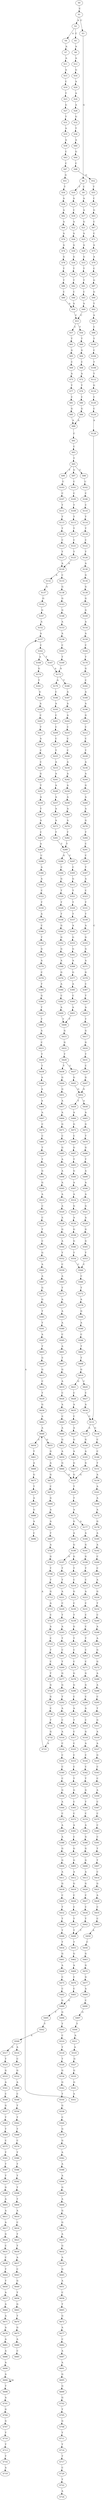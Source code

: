 strict digraph  {
	S0 -> S1 [ label = C ];
	S1 -> S2 [ label = A ];
	S1 -> S3 [ label = C ];
	S2 -> S4 [ label = A ];
	S2 -> S5 [ label = C ];
	S3 -> S6 [ label = G ];
	S4 -> S7 [ label = A ];
	S5 -> S8 [ label = A ];
	S6 -> S9 [ label = C ];
	S6 -> S10 [ label = T ];
	S7 -> S11 [ label = A ];
	S8 -> S12 [ label = A ];
	S9 -> S13 [ label = A ];
	S10 -> S14 [ label = A ];
	S11 -> S15 [ label = A ];
	S12 -> S16 [ label = G ];
	S13 -> S17 [ label = A ];
	S14 -> S18 [ label = C ];
	S15 -> S19 [ label = C ];
	S16 -> S20 [ label = A ];
	S17 -> S21 [ label = G ];
	S18 -> S22 [ label = A ];
	S19 -> S23 [ label = T ];
	S20 -> S24 [ label = A ];
	S21 -> S25 [ label = A ];
	S22 -> S26 [ label = A ];
	S23 -> S27 [ label = G ];
	S24 -> S28 [ label = A ];
	S25 -> S29 [ label = A ];
	S26 -> S30 [ label = A ];
	S27 -> S31 [ label = T ];
	S28 -> S32 [ label = G ];
	S29 -> S33 [ label = G ];
	S30 -> S34 [ label = G ];
	S31 -> S35 [ label = A ];
	S32 -> S36 [ label = T ];
	S33 -> S37 [ label = T ];
	S34 -> S38 [ label = T ];
	S35 -> S39 [ label = A ];
	S36 -> S40 [ label = A ];
	S37 -> S41 [ label = T ];
	S38 -> S42 [ label = T ];
	S39 -> S43 [ label = C ];
	S40 -> S44 [ label = G ];
	S41 -> S45 [ label = C ];
	S42 -> S46 [ label = C ];
	S43 -> S47 [ label = C ];
	S44 -> S48 [ label = C ];
	S45 -> S49 [ label = A ];
	S46 -> S50 [ label = A ];
	S47 -> S51 [ label = G ];
	S48 -> S52 [ label = G ];
	S49 -> S53 [ label = C ];
	S50 -> S53 [ label = C ];
	S51 -> S54 [ label = T ];
	S52 -> S55 [ label = T ];
	S53 -> S56 [ label = T ];
	S53 -> S57 [ label = C ];
	S54 -> S58 [ label = A ];
	S55 -> S59 [ label = C ];
	S56 -> S60 [ label = T ];
	S57 -> S61 [ label = T ];
	S58 -> S62 [ label = A ];
	S59 -> S63 [ label = G ];
	S60 -> S64 [ label = G ];
	S61 -> S65 [ label = G ];
	S62 -> S66 [ label = A ];
	S63 -> S67 [ label = C ];
	S64 -> S68 [ label = C ];
	S65 -> S69 [ label = C ];
	S66 -> S70 [ label = A ];
	S67 -> S71 [ label = C ];
	S68 -> S72 [ label = A ];
	S69 -> S73 [ label = A ];
	S70 -> S74 [ label = A ];
	S71 -> S75 [ label = A ];
	S72 -> S76 [ label = T ];
	S73 -> S77 [ label = T ];
	S74 -> S78 [ label = G ];
	S75 -> S79 [ label = A ];
	S76 -> S80 [ label = C ];
	S77 -> S81 [ label = C ];
	S78 -> S82 [ label = T ];
	S79 -> S83 [ label = C ];
	S80 -> S84 [ label = G ];
	S81 -> S85 [ label = G ];
	S82 -> S86 [ label = T ];
	S83 -> S87 [ label = G ];
	S84 -> S88 [ label = A ];
	S85 -> S88 [ label = A ];
	S86 -> S89 [ label = C ];
	S87 -> S90 [ label = G ];
	S88 -> S91 [ label = C ];
	S89 -> S50 [ label = A ];
	S90 -> S92 [ label = T ];
	S91 -> S93 [ label = C ];
	S92 -> S94 [ label = A ];
	S93 -> S95 [ label = T ];
	S94 -> S96 [ label = C ];
	S95 -> S97 [ label = G ];
	S95 -> S98 [ label = C ];
	S95 -> S99 [ label = T ];
	S96 -> S100 [ label = T ];
	S97 -> S101 [ label = C ];
	S98 -> S102 [ label = C ];
	S99 -> S103 [ label = C ];
	S100 -> S104 [ label = C ];
	S101 -> S105 [ label = C ];
	S102 -> S106 [ label = C ];
	S103 -> S107 [ label = C ];
	S104 -> S108 [ label = T ];
	S105 -> S109 [ label = T ];
	S106 -> S110 [ label = C ];
	S107 -> S111 [ label = T ];
	S108 -> S112 [ label = T ];
	S109 -> S113 [ label = T ];
	S110 -> S114 [ label = T ];
	S111 -> S115 [ label = T ];
	S112 -> S116 [ label = G ];
	S113 -> S117 [ label = T ];
	S114 -> S118 [ label = T ];
	S115 -> S119 [ label = T ];
	S116 -> S120 [ label = C ];
	S117 -> S121 [ label = C ];
	S118 -> S122 [ label = C ];
	S119 -> S123 [ label = C ];
	S120 -> S124 [ label = C ];
	S121 -> S125 [ label = T ];
	S122 -> S126 [ label = T ];
	S123 -> S127 [ label = T ];
	S124 -> S128 [ label = A ];
	S125 -> S129 [ label = A ];
	S126 -> S130 [ label = A ];
	S127 -> S129 [ label = A ];
	S128 -> S131 [ label = C ];
	S129 -> S132 [ label = A ];
	S129 -> S133 [ label = C ];
	S130 -> S134 [ label = G ];
	S131 -> S135 [ label = A ];
	S131 -> S136 [ label = G ];
	S132 -> S137 [ label = G ];
	S133 -> S138 [ label = G ];
	S134 -> S139 [ label = G ];
	S135 -> S140 [ label = G ];
	S136 -> S141 [ label = C ];
	S137 -> S142 [ label = G ];
	S138 -> S143 [ label = G ];
	S139 -> S144 [ label = G ];
	S140 -> S145 [ label = A ];
	S141 -> S146 [ label = C ];
	S142 -> S147 [ label = G ];
	S143 -> S148 [ label = G ];
	S144 -> S149 [ label = G ];
	S145 -> S150 [ label = G ];
	S146 -> S151 [ label = T ];
	S147 -> S152 [ label = A ];
	S148 -> S153 [ label = A ];
	S149 -> S154 [ label = A ];
	S150 -> S155 [ label = G ];
	S151 -> S156 [ label = A ];
	S152 -> S157 [ label = A ];
	S153 -> S158 [ label = A ];
	S154 -> S159 [ label = A ];
	S155 -> S160 [ label = T ];
	S156 -> S161 [ label = A ];
	S157 -> S162 [ label = C ];
	S158 -> S163 [ label = C ];
	S159 -> S164 [ label = C ];
	S160 -> S165 [ label = T ];
	S161 -> S166 [ label = A ];
	S162 -> S167 [ label = T ];
	S162 -> S168 [ label = A ];
	S163 -> S169 [ label = T ];
	S164 -> S170 [ label = T ];
	S165 -> S171 [ label = A ];
	S166 -> S172 [ label = A ];
	S167 -> S173 [ label = A ];
	S168 -> S174 [ label = G ];
	S169 -> S173 [ label = A ];
	S170 -> S175 [ label = G ];
	S171 -> S176 [ label = G ];
	S171 -> S177 [ label = A ];
	S172 -> S178 [ label = G ];
	S173 -> S179 [ label = A ];
	S173 -> S180 [ label = T ];
	S174 -> S181 [ label = T ];
	S175 -> S182 [ label = C ];
	S176 -> S183 [ label = A ];
	S177 -> S184 [ label = A ];
	S178 -> S185 [ label = A ];
	S179 -> S186 [ label = C ];
	S180 -> S187 [ label = A ];
	S181 -> S188 [ label = G ];
	S182 -> S189 [ label = A ];
	S183 -> S190 [ label = G ];
	S184 -> S191 [ label = G ];
	S185 -> S192 [ label = A ];
	S186 -> S193 [ label = A ];
	S187 -> S194 [ label = A ];
	S188 -> S195 [ label = A ];
	S189 -> S196 [ label = A ];
	S190 -> S197 [ label = A ];
	S190 -> S198 [ label = G ];
	S191 -> S199 [ label = G ];
	S192 -> S200 [ label = C ];
	S193 -> S201 [ label = C ];
	S194 -> S202 [ label = A ];
	S195 -> S203 [ label = C ];
	S196 -> S204 [ label = G ];
	S197 -> S205 [ label = T ];
	S198 -> S206 [ label = T ];
	S199 -> S207 [ label = T ];
	S200 -> S208 [ label = C ];
	S201 -> S209 [ label = C ];
	S202 -> S210 [ label = C ];
	S203 -> S211 [ label = T ];
	S204 -> S212 [ label = C ];
	S205 -> S213 [ label = T ];
	S206 -> S214 [ label = C ];
	S207 -> S215 [ label = C ];
	S208 -> S216 [ label = A ];
	S209 -> S217 [ label = C ];
	S210 -> S218 [ label = C ];
	S211 -> S219 [ label = A ];
	S212 -> S220 [ label = C ];
	S213 -> S221 [ label = A ];
	S214 -> S222 [ label = G ];
	S215 -> S223 [ label = A ];
	S216 -> S224 [ label = G ];
	S217 -> S225 [ label = T ];
	S218 -> S226 [ label = C ];
	S219 -> S227 [ label = C ];
	S220 -> S228 [ label = T ];
	S221 -> S229 [ label = C ];
	S222 -> S230 [ label = C ];
	S223 -> S231 [ label = C ];
	S224 -> S232 [ label = T ];
	S225 -> S233 [ label = A ];
	S226 -> S234 [ label = A ];
	S227 -> S235 [ label = C ];
	S228 -> S236 [ label = A ];
	S229 -> S237 [ label = T ];
	S230 -> S238 [ label = T ];
	S231 -> S239 [ label = C ];
	S232 -> S240 [ label = C ];
	S233 -> S241 [ label = A ];
	S234 -> S242 [ label = A ];
	S235 -> S243 [ label = G ];
	S236 -> S244 [ label = A ];
	S237 -> S245 [ label = A ];
	S238 -> S246 [ label = G ];
	S239 -> S247 [ label = C ];
	S240 -> S248 [ label = A ];
	S241 -> S249 [ label = A ];
	S242 -> S250 [ label = A ];
	S243 -> S251 [ label = T ];
	S244 -> S252 [ label = G ];
	S245 -> S253 [ label = T ];
	S246 -> S254 [ label = T ];
	S247 -> S255 [ label = T ];
	S248 -> S256 [ label = A ];
	S249 -> S257 [ label = A ];
	S250 -> S258 [ label = A ];
	S251 -> S259 [ label = A ];
	S252 -> S260 [ label = A ];
	S253 -> S261 [ label = C ];
	S254 -> S262 [ label = C ];
	S255 -> S263 [ label = C ];
	S256 -> S264 [ label = G ];
	S257 -> S265 [ label = A ];
	S258 -> S266 [ label = A ];
	S259 -> S267 [ label = T ];
	S260 -> S268 [ label = A ];
	S261 -> S269 [ label = T ];
	S262 -> S270 [ label = C ];
	S263 -> S271 [ label = C ];
	S264 -> S272 [ label = G ];
	S265 -> S273 [ label = A ];
	S266 -> S274 [ label = A ];
	S267 -> S275 [ label = A ];
	S268 -> S276 [ label = G ];
	S269 -> S277 [ label = G ];
	S270 -> S278 [ label = G ];
	S271 -> S279 [ label = G ];
	S272 -> S280 [ label = A ];
	S273 -> S281 [ label = T ];
	S274 -> S282 [ label = T ];
	S275 -> S283 [ label = C ];
	S276 -> S284 [ label = T ];
	S277 -> S285 [ label = G ];
	S278 -> S286 [ label = G ];
	S279 -> S287 [ label = G ];
	S280 -> S288 [ label = A ];
	S281 -> S289 [ label = T ];
	S282 -> S289 [ label = T ];
	S283 -> S290 [ label = A ];
	S284 -> S291 [ label = C ];
	S285 -> S292 [ label = T ];
	S286 -> S293 [ label = C ];
	S287 -> S294 [ label = C ];
	S288 -> S295 [ label = C ];
	S289 -> S296 [ label = G ];
	S289 -> S297 [ label = C ];
	S290 -> S298 [ label = C ];
	S291 -> S299 [ label = C ];
	S292 -> S300 [ label = A ];
	S293 -> S301 [ label = A ];
	S294 -> S302 [ label = A ];
	S295 -> S303 [ label = T ];
	S296 -> S304 [ label = C ];
	S297 -> S305 [ label = C ];
	S298 -> S306 [ label = A ];
	S299 -> S307 [ label = T ];
	S300 -> S308 [ label = C ];
	S301 -> S309 [ label = T ];
	S302 -> S310 [ label = C ];
	S303 -> S311 [ label = G ];
	S304 -> S312 [ label = G ];
	S305 -> S313 [ label = G ];
	S306 -> S314 [ label = A ];
	S307 -> S315 [ label = A ];
	S308 -> S316 [ label = A ];
	S309 -> S317 [ label = C ];
	S310 -> S318 [ label = G ];
	S311 -> S319 [ label = A ];
	S312 -> S320 [ label = T ];
	S313 -> S321 [ label = T ];
	S314 -> S322 [ label = C ];
	S315 -> S323 [ label = C ];
	S316 -> S324 [ label = C ];
	S317 -> S325 [ label = C ];
	S318 -> S326 [ label = A ];
	S319 -> S327 [ label = A ];
	S320 -> S328 [ label = T ];
	S321 -> S329 [ label = T ];
	S322 -> S330 [ label = T ];
	S323 -> S331 [ label = T ];
	S324 -> S332 [ label = C ];
	S325 -> S333 [ label = C ];
	S326 -> S334 [ label = C ];
	S327 -> S335 [ label = G ];
	S328 -> S336 [ label = T ];
	S329 -> S337 [ label = T ];
	S330 -> S338 [ label = A ];
	S331 -> S339 [ label = T ];
	S332 -> S340 [ label = C ];
	S333 -> S341 [ label = C ];
	S334 -> S342 [ label = C ];
	S335 -> S343 [ label = C ];
	S336 -> S344 [ label = G ];
	S337 -> S345 [ label = A ];
	S338 -> S346 [ label = C ];
	S339 -> S347 [ label = A ];
	S340 -> S348 [ label = C ];
	S341 -> S349 [ label = T ];
	S342 -> S350 [ label = T ];
	S343 -> S351 [ label = C ];
	S344 -> S352 [ label = G ];
	S345 -> S353 [ label = G ];
	S346 -> S354 [ label = T ];
	S347 -> S355 [ label = G ];
	S348 -> S356 [ label = G ];
	S349 -> S357 [ label = G ];
	S350 -> S358 [ label = G ];
	S351 -> S359 [ label = A ];
	S352 -> S360 [ label = G ];
	S353 -> S361 [ label = G ];
	S354 -> S362 [ label = G ];
	S355 -> S363 [ label = G ];
	S356 -> S364 [ label = A ];
	S357 -> S365 [ label = C ];
	S358 -> S366 [ label = T ];
	S359 -> S367 [ label = C ];
	S360 -> S368 [ label = A ];
	S361 -> S369 [ label = A ];
	S362 -> S370 [ label = A ];
	S363 -> S371 [ label = A ];
	S364 -> S372 [ label = C ];
	S365 -> S373 [ label = C ];
	S366 -> S374 [ label = C ];
	S367 -> S375 [ label = C ];
	S368 -> S376 [ label = G ];
	S369 -> S377 [ label = G ];
	S370 -> S378 [ label = C ];
	S371 -> S379 [ label = G ];
	S372 -> S380 [ label = A ];
	S373 -> S381 [ label = A ];
	S374 -> S382 [ label = A ];
	S375 -> S383 [ label = C ];
	S376 -> S384 [ label = A ];
	S377 -> S385 [ label = A ];
	S378 -> S386 [ label = T ];
	S379 -> S387 [ label = C ];
	S380 -> S388 [ label = A ];
	S381 -> S389 [ label = C ];
	S382 -> S390 [ label = G ];
	S383 -> S391 [ label = C ];
	S384 -> S392 [ label = C ];
	S385 -> S393 [ label = C ];
	S386 -> S394 [ label = G ];
	S387 -> S395 [ label = T ];
	S388 -> S396 [ label = G ];
	S389 -> S397 [ label = G ];
	S390 -> S398 [ label = G ];
	S391 -> S399 [ label = T ];
	S392 -> S400 [ label = A ];
	S393 -> S401 [ label = A ];
	S394 -> S402 [ label = T ];
	S395 -> S403 [ label = A ];
	S396 -> S404 [ label = G ];
	S397 -> S405 [ label = G ];
	S398 -> S406 [ label = G ];
	S399 -> S407 [ label = T ];
	S400 -> S408 [ label = T ];
	S401 -> S408 [ label = T ];
	S402 -> S409 [ label = T ];
	S403 -> S410 [ label = T ];
	S404 -> S411 [ label = A ];
	S405 -> S412 [ label = A ];
	S406 -> S413 [ label = A ];
	S407 -> S414 [ label = C ];
	S408 -> S415 [ label = G ];
	S409 -> S416 [ label = A ];
	S410 -> S417 [ label = G ];
	S411 -> S418 [ label = G ];
	S412 -> S419 [ label = G ];
	S413 -> S420 [ label = G ];
	S414 -> S421 [ label = G ];
	S415 -> S422 [ label = G ];
	S416 -> S423 [ label = C ];
	S417 -> S424 [ label = G ];
	S418 -> S425 [ label = C ];
	S419 -> S426 [ label = C ];
	S420 -> S427 [ label = C ];
	S421 -> S428 [ label = A ];
	S422 -> S429 [ label = T ];
	S423 -> S430 [ label = T ];
	S424 -> S431 [ label = T ];
	S425 -> S432 [ label = T ];
	S426 -> S433 [ label = C ];
	S427 -> S434 [ label = C ];
	S428 -> S435 [ label = C ];
	S429 -> S436 [ label = T ];
	S429 -> S437 [ label = C ];
	S430 -> S438 [ label = T ];
	S431 -> S439 [ label = C ];
	S432 -> S440 [ label = T ];
	S433 -> S441 [ label = T ];
	S434 -> S442 [ label = T ];
	S435 -> S443 [ label = C ];
	S436 -> S444 [ label = G ];
	S437 -> S445 [ label = G ];
	S438 -> S446 [ label = A ];
	S439 -> S447 [ label = G ];
	S440 -> S448 [ label = T ];
	S441 -> S449 [ label = T ];
	S442 -> S449 [ label = T ];
	S443 -> S450 [ label = A ];
	S444 -> S451 [ label = G ];
	S445 -> S452 [ label = G ];
	S446 -> S453 [ label = A ];
	S447 -> S452 [ label = G ];
	S448 -> S454 [ label = T ];
	S449 -> S455 [ label = T ];
	S450 -> S456 [ label = C ];
	S451 -> S457 [ label = A ];
	S452 -> S458 [ label = A ];
	S452 -> S459 [ label = T ];
	S453 -> S460 [ label = A ];
	S454 -> S461 [ label = G ];
	S455 -> S462 [ label = G ];
	S456 -> S463 [ label = G ];
	S457 -> S464 [ label = A ];
	S458 -> S465 [ label = A ];
	S459 -> S466 [ label = A ];
	S460 -> S467 [ label = A ];
	S461 -> S468 [ label = A ];
	S462 -> S469 [ label = A ];
	S463 -> S470 [ label = G ];
	S464 -> S471 [ label = G ];
	S465 -> S472 [ label = G ];
	S466 -> S473 [ label = G ];
	S467 -> S474 [ label = C ];
	S468 -> S475 [ label = C ];
	S469 -> S476 [ label = C ];
	S470 -> S477 [ label = G ];
	S471 -> S478 [ label = C ];
	S472 -> S479 [ label = T ];
	S473 -> S480 [ label = C ];
	S474 -> S481 [ label = C ];
	S475 -> S482 [ label = C ];
	S476 -> S483 [ label = C ];
	S477 -> S484 [ label = A ];
	S478 -> S485 [ label = G ];
	S479 -> S486 [ label = G ];
	S480 -> S487 [ label = G ];
	S481 -> S488 [ label = T ];
	S482 -> S489 [ label = G ];
	S483 -> S489 [ label = G ];
	S484 -> S490 [ label = C ];
	S485 -> S491 [ label = A ];
	S486 -> S492 [ label = T ];
	S487 -> S493 [ label = T ];
	S488 -> S494 [ label = T ];
	S489 -> S495 [ label = T ];
	S489 -> S496 [ label = G ];
	S490 -> S497 [ label = G ];
	S491 -> S498 [ label = A ];
	S492 -> S499 [ label = A ];
	S493 -> S500 [ label = G ];
	S494 -> S501 [ label = G ];
	S495 -> S502 [ label = T ];
	S496 -> S503 [ label = T ];
	S497 -> S504 [ label = T ];
	S498 -> S505 [ label = A ];
	S499 -> S506 [ label = A ];
	S500 -> S507 [ label = A ];
	S501 -> S508 [ label = G ];
	S502 -> S509 [ label = A ];
	S503 -> S510 [ label = C ];
	S504 -> S511 [ label = A ];
	S505 -> S512 [ label = A ];
	S506 -> S513 [ label = A ];
	S507 -> S514 [ label = A ];
	S508 -> S515 [ label = A ];
	S509 -> S516 [ label = A ];
	S509 -> S517 [ label = G ];
	S510 -> S518 [ label = T ];
	S511 -> S519 [ label = A ];
	S512 -> S520 [ label = A ];
	S513 -> S521 [ label = G ];
	S514 -> S522 [ label = G ];
	S515 -> S523 [ label = C ];
	S516 -> S524 [ label = C ];
	S517 -> S525 [ label = T ];
	S518 -> S526 [ label = T ];
	S519 -> S527 [ label = G ];
	S520 -> S528 [ label = A ];
	S521 -> S529 [ label = A ];
	S522 -> S530 [ label = A ];
	S523 -> S531 [ label = C ];
	S524 -> S532 [ label = G ];
	S525 -> S533 [ label = G ];
	S526 -> S534 [ label = G ];
	S527 -> S535 [ label = G ];
	S528 -> S536 [ label = G ];
	S529 -> S537 [ label = G ];
	S530 -> S538 [ label = G ];
	S531 -> S539 [ label = T ];
	S532 -> S540 [ label = A ];
	S533 -> S541 [ label = A ];
	S534 -> S542 [ label = G ];
	S535 -> S543 [ label = G ];
	S536 -> S544 [ label = A ];
	S537 -> S545 [ label = G ];
	S538 -> S546 [ label = G ];
	S539 -> S547 [ label = C ];
	S540 -> S548 [ label = C ];
	S541 -> S549 [ label = C ];
	S542 -> S550 [ label = T ];
	S543 -> S551 [ label = A ];
	S544 -> S552 [ label = T ];
	S545 -> S553 [ label = T ];
	S546 -> S554 [ label = T ];
	S547 -> S555 [ label = G ];
	S548 -> S556 [ label = T ];
	S549 -> S557 [ label = G ];
	S550 -> S558 [ label = G ];
	S551 -> S157 [ label = A ];
	S552 -> S559 [ label = C ];
	S553 -> S560 [ label = C ];
	S554 -> S560 [ label = C ];
	S555 -> S561 [ label = A ];
	S556 -> S562 [ label = T ];
	S557 -> S563 [ label = T ];
	S558 -> S564 [ label = C ];
	S559 -> S565 [ label = A ];
	S560 -> S566 [ label = C ];
	S561 -> S567 [ label = A ];
	S562 -> S568 [ label = T ];
	S563 -> S569 [ label = T ];
	S564 -> S570 [ label = G ];
	S565 -> S571 [ label = T ];
	S566 -> S572 [ label = T ];
	S567 -> S573 [ label = G ];
	S568 -> S574 [ label = C ];
	S569 -> S575 [ label = C ];
	S570 -> S576 [ label = G ];
	S571 -> S577 [ label = A ];
	S572 -> S578 [ label = A ];
	S573 -> S579 [ label = G ];
	S574 -> S580 [ label = T ];
	S575 -> S581 [ label = T ];
	S576 -> S582 [ label = A ];
	S577 -> S583 [ label = A ];
	S578 -> S584 [ label = G ];
	S579 -> S585 [ label = T ];
	S580 -> S586 [ label = T ];
	S581 -> S587 [ label = T ];
	S582 -> S588 [ label = A ];
	S583 -> S589 [ label = A ];
	S584 -> S590 [ label = A ];
	S585 -> S591 [ label = T ];
	S586 -> S592 [ label = T ];
	S587 -> S593 [ label = T ];
	S588 -> S594 [ label = A ];
	S589 -> S595 [ label = C ];
	S590 -> S596 [ label = C ];
	S591 -> S597 [ label = A ];
	S592 -> S598 [ label = T ];
	S593 -> S599 [ label = G ];
	S594 -> S600 [ label = G ];
	S595 -> S601 [ label = A ];
	S596 -> S602 [ label = T ];
	S597 -> S603 [ label = T ];
	S598 -> S604 [ label = T ];
	S599 -> S605 [ label = A ];
	S600 -> S606 [ label = A ];
	S601 -> S607 [ label = T ];
	S602 -> S608 [ label = T ];
	S603 -> S609 [ label = G ];
	S604 -> S610 [ label = A ];
	S605 -> S611 [ label = A ];
	S606 -> S612 [ label = G ];
	S607 -> S613 [ label = G ];
	S608 -> S614 [ label = G ];
	S609 -> S615 [ label = G ];
	S610 -> S616 [ label = C ];
	S611 -> S617 [ label = A ];
	S612 -> S618 [ label = G ];
	S613 -> S619 [ label = A ];
	S614 -> S620 [ label = C ];
	S614 -> S621 [ label = G ];
	S615 -> S622 [ label = C ];
	S616 -> S623 [ label = T ];
	S617 -> S624 [ label = G ];
	S618 -> S625 [ label = A ];
	S619 -> S626 [ label = C ];
	S620 -> S627 [ label = C ];
	S621 -> S628 [ label = C ];
	S622 -> S629 [ label = T ];
	S623 -> S630 [ label = T ];
	S624 -> S631 [ label = C ];
	S625 -> S632 [ label = G ];
	S626 -> S633 [ label = A ];
	S627 -> S634 [ label = A ];
	S628 -> S635 [ label = A ];
	S629 -> S636 [ label = G ];
	S630 -> S637 [ label = A ];
	S631 -> S638 [ label = C ];
	S632 -> S639 [ label = A ];
	S633 -> S640 [ label = C ];
	S634 -> S131 [ label = C ];
	S635 -> S641 [ label = C ];
	S636 -> S642 [ label = A ];
	S637 -> S643 [ label = C ];
	S638 -> S644 [ label = T ];
	S639 -> S645 [ label = G ];
	S640 -> S646 [ label = A ];
	S641 -> S647 [ label = A ];
	S642 -> S648 [ label = A ];
	S643 -> S649 [ label = G ];
	S644 -> S650 [ label = T ];
	S645 -> S651 [ label = A ];
	S646 -> S652 [ label = G ];
	S647 -> S653 [ label = G ];
	S648 -> S654 [ label = C ];
	S648 -> S655 [ label = G ];
	S649 -> S656 [ label = T ];
	S650 -> S657 [ label = A ];
	S651 -> S658 [ label = C ];
	S652 -> S659 [ label = A ];
	S653 -> S660 [ label = A ];
	S654 -> S661 [ label = T ];
	S655 -> S662 [ label = G ];
	S656 -> S663 [ label = G ];
	S657 -> S664 [ label = A ];
	S658 -> S665 [ label = T ];
	S659 -> S666 [ label = G ];
	S660 -> S667 [ label = G ];
	S661 -> S668 [ label = A ];
	S662 -> S669 [ label = A ];
	S663 -> S670 [ label = T ];
	S664 -> S671 [ label = A ];
	S665 -> S672 [ label = G ];
	S666 -> S155 [ label = G ];
	S667 -> S155 [ label = G ];
	S668 -> S673 [ label = G ];
	S669 -> S674 [ label = G ];
	S670 -> S675 [ label = G ];
	S671 -> S676 [ label = A ];
	S672 -> S677 [ label = A ];
	S673 -> S678 [ label = T ];
	S674 -> S679 [ label = C ];
	S675 -> S680 [ label = A ];
	S676 -> S681 [ label = A ];
	S677 -> S682 [ label = C ];
	S678 -> S683 [ label = A ];
	S679 -> S684 [ label = G ];
	S680 -> S685 [ label = C ];
	S681 -> S686 [ label = A ];
	S682 -> S687 [ label = A ];
	S683 -> S688 [ label = G ];
	S684 -> S689 [ label = A ];
	S686 -> S690 [ label = A ];
	S687 -> S691 [ label = A ];
	S688 -> S692 [ label = A ];
	S689 -> S693 [ label = A ];
	S690 -> S694 [ label = A ];
	S691 -> S695 [ label = G ];
	S692 -> S696 [ label = C ];
	S693 -> S697 [ label = T ];
	S694 -> S698 [ label = T ];
	S694 -> S694 [ label = A ];
	S695 -> S699 [ label = G ];
	S697 -> S700 [ label = A ];
	S698 -> S701 [ label = A ];
	S699 -> S702 [ label = G ];
	S700 -> S703 [ label = G ];
	S701 -> S704 [ label = G ];
	S702 -> S705 [ label = T ];
	S703 -> S706 [ label = T ];
	S704 -> S707 [ label = G ];
	S705 -> S708 [ label = G ];
	S706 -> S709 [ label = T ];
	S707 -> S710 [ label = T ];
	S708 -> S711 [ label = T ];
	S709 -> S712 [ label = G ];
	S710 -> S713 [ label = T ];
	S711 -> S714 [ label = T ];
	S712 -> S715 [ label = A ];
	S713 -> S716 [ label = T ];
	S714 -> S717 [ label = T ];
	S715 -> S718 [ label = C ];
	S716 -> S719 [ label = A ];
	S717 -> S720 [ label = C ];
	S718 -> S721 [ label = A ];
	S720 -> S722 [ label = T ];
	S721 -> S723 [ label = C ];
	S722 -> S724 [ label = A ];
	S723 -> S725 [ label = T ];
	S725 -> S726 [ label = C ];
	S726 -> S727 [ label = T ];
	S727 -> S728 [ label = G ];
	S728 -> S729 [ label = G ];
	S729 -> S730 [ label = C ];
	S730 -> S731 [ label = T ];
	S731 -> S732 [ label = G ];
	S732 -> S733 [ label = A ];
	S733 -> S648 [ label = A ];
}
